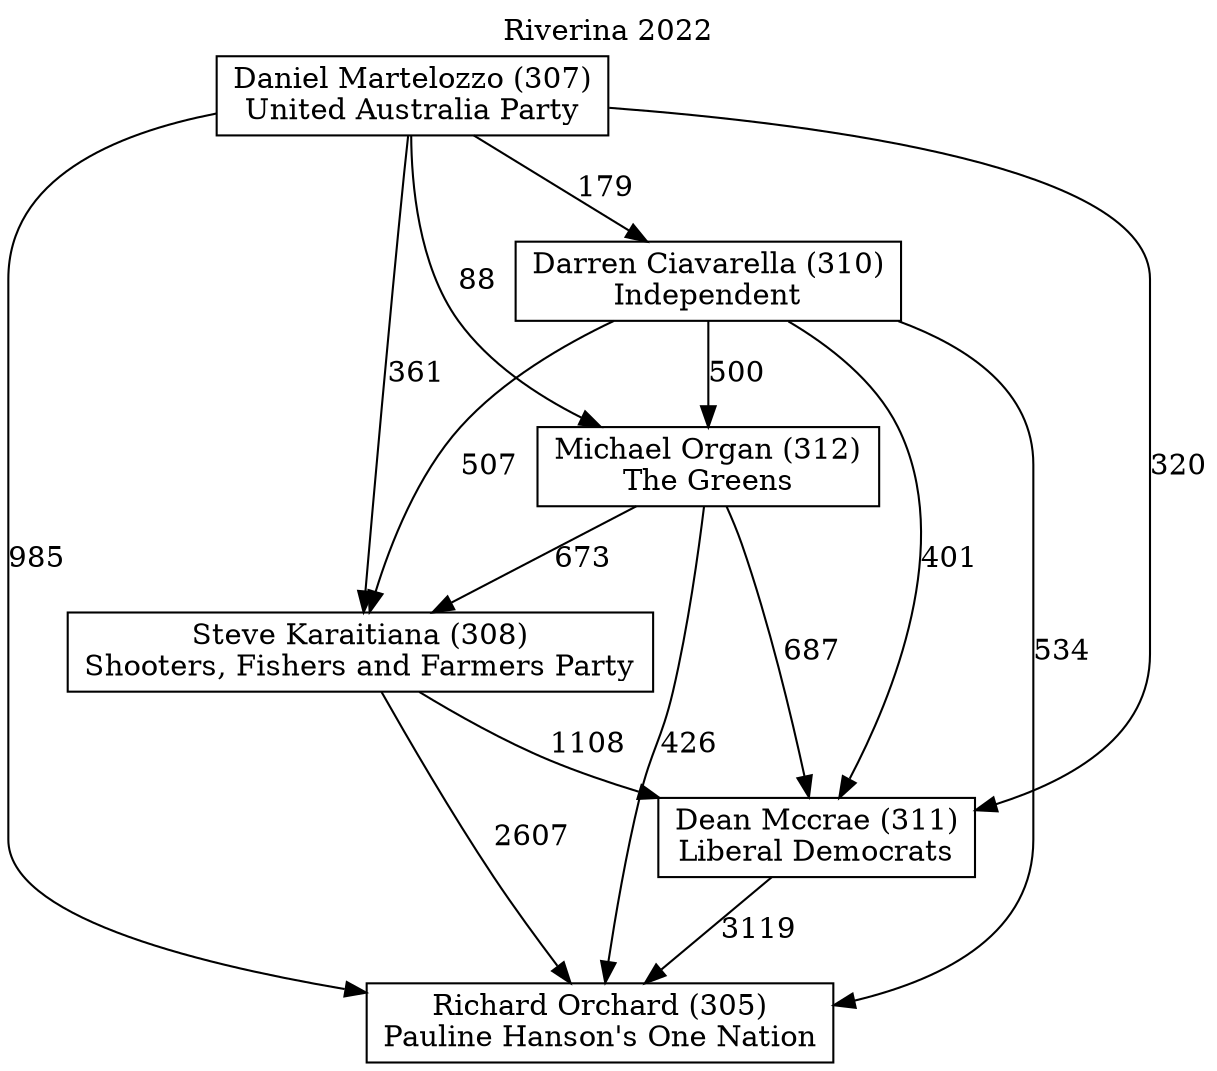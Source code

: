 // House preference flow
digraph "Richard Orchard (305)_Riverina_2022" {
	graph [label="Riverina 2022" labelloc=t mclimit=10]
	node [shape=box]
	"Richard Orchard (305)" [label="Richard Orchard (305)
Pauline Hanson's One Nation"]
	"Dean Mccrae (311)" [label="Dean Mccrae (311)
Liberal Democrats"]
	"Steve Karaitiana (308)" [label="Steve Karaitiana (308)
Shooters, Fishers and Farmers Party"]
	"Michael Organ (312)" [label="Michael Organ (312)
The Greens"]
	"Darren Ciavarella (310)" [label="Darren Ciavarella (310)
Independent"]
	"Daniel Martelozzo (307)" [label="Daniel Martelozzo (307)
United Australia Party"]
	"Dean Mccrae (311)" -> "Richard Orchard (305)" [label=3119]
	"Steve Karaitiana (308)" -> "Dean Mccrae (311)" [label=1108]
	"Michael Organ (312)" -> "Steve Karaitiana (308)" [label=673]
	"Darren Ciavarella (310)" -> "Michael Organ (312)" [label=500]
	"Daniel Martelozzo (307)" -> "Darren Ciavarella (310)" [label=179]
	"Steve Karaitiana (308)" -> "Richard Orchard (305)" [label=2607]
	"Michael Organ (312)" -> "Richard Orchard (305)" [label=426]
	"Darren Ciavarella (310)" -> "Richard Orchard (305)" [label=534]
	"Daniel Martelozzo (307)" -> "Richard Orchard (305)" [label=985]
	"Daniel Martelozzo (307)" -> "Michael Organ (312)" [label=88]
	"Darren Ciavarella (310)" -> "Steve Karaitiana (308)" [label=507]
	"Daniel Martelozzo (307)" -> "Steve Karaitiana (308)" [label=361]
	"Michael Organ (312)" -> "Dean Mccrae (311)" [label=687]
	"Darren Ciavarella (310)" -> "Dean Mccrae (311)" [label=401]
	"Daniel Martelozzo (307)" -> "Dean Mccrae (311)" [label=320]
}
